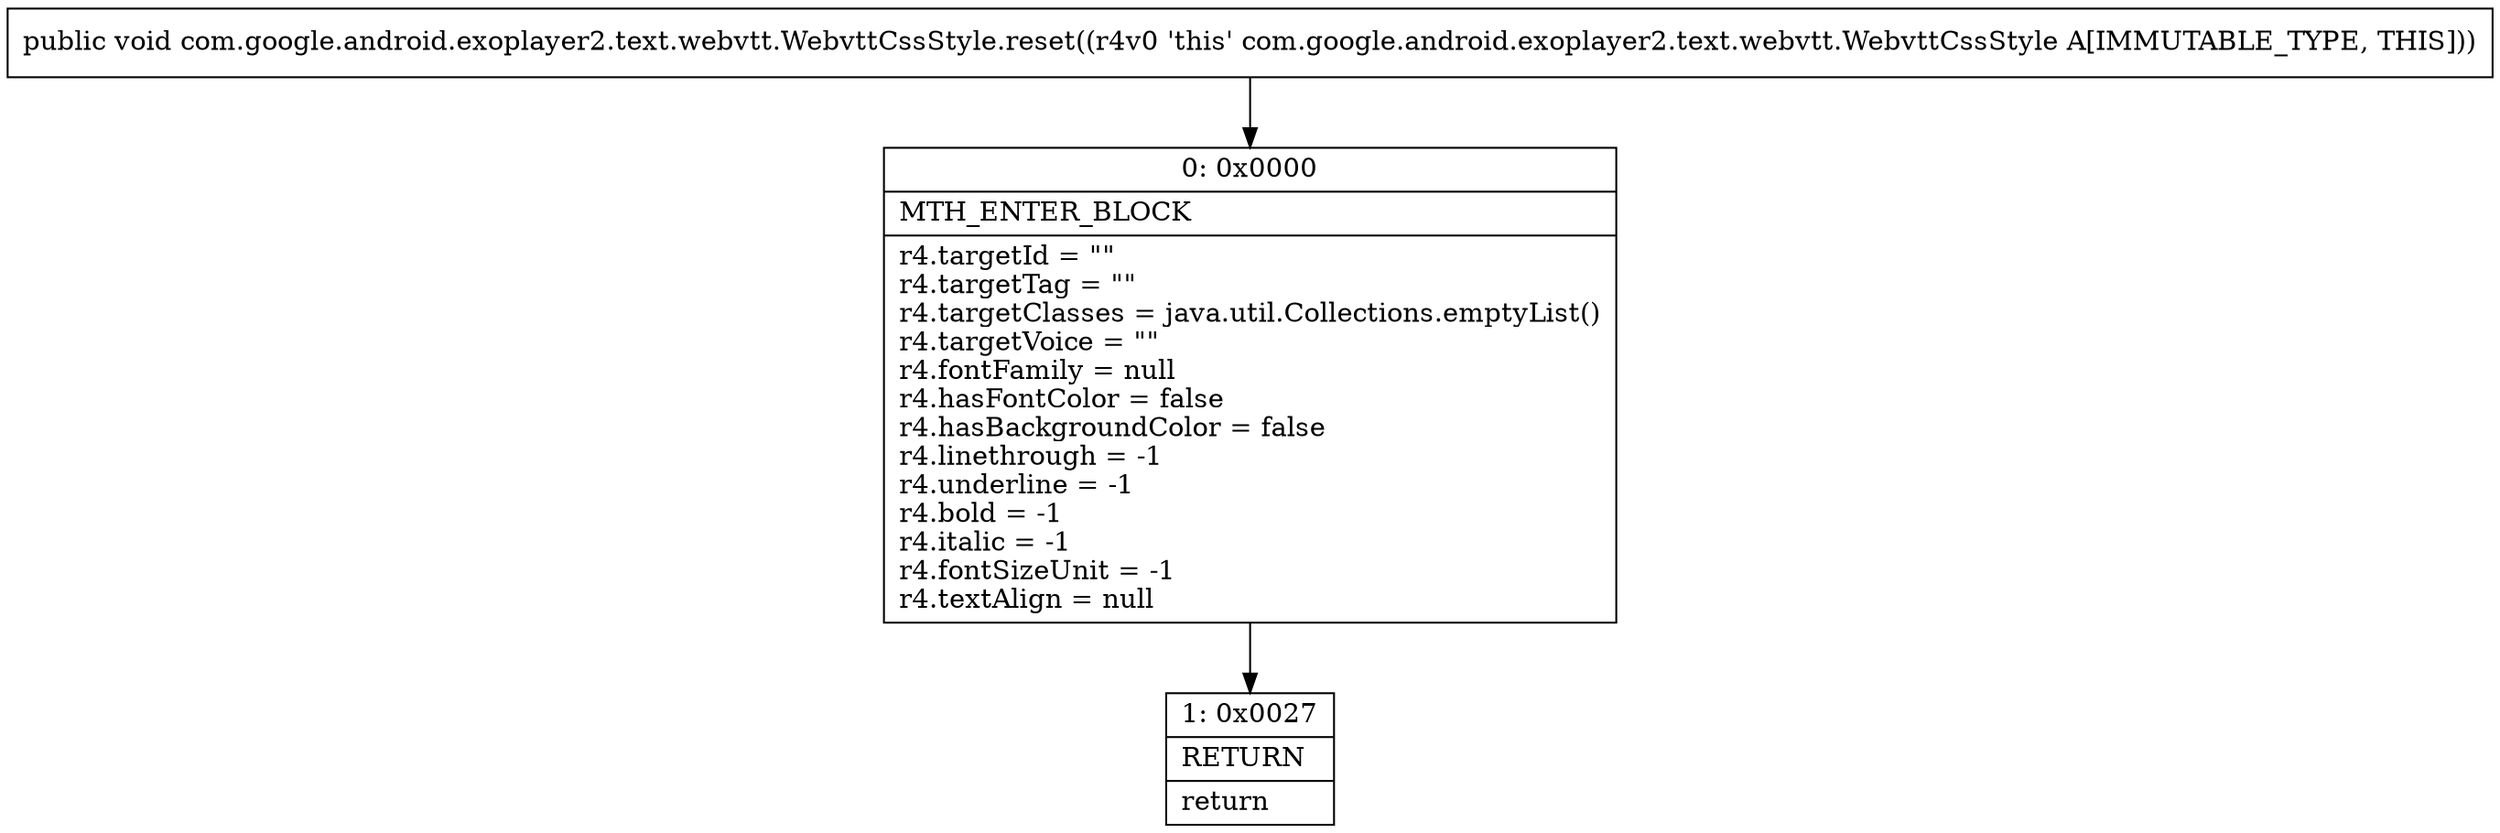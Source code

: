 digraph "CFG forcom.google.android.exoplayer2.text.webvtt.WebvttCssStyle.reset()V" {
Node_0 [shape=record,label="{0\:\ 0x0000|MTH_ENTER_BLOCK\l|r4.targetId = \"\"\lr4.targetTag = \"\"\lr4.targetClasses = java.util.Collections.emptyList()\lr4.targetVoice = \"\"\lr4.fontFamily = null\lr4.hasFontColor = false\lr4.hasBackgroundColor = false\lr4.linethrough = \-1\lr4.underline = \-1\lr4.bold = \-1\lr4.italic = \-1\lr4.fontSizeUnit = \-1\lr4.textAlign = null\l}"];
Node_1 [shape=record,label="{1\:\ 0x0027|RETURN\l|return\l}"];
MethodNode[shape=record,label="{public void com.google.android.exoplayer2.text.webvtt.WebvttCssStyle.reset((r4v0 'this' com.google.android.exoplayer2.text.webvtt.WebvttCssStyle A[IMMUTABLE_TYPE, THIS])) }"];
MethodNode -> Node_0;
Node_0 -> Node_1;
}

